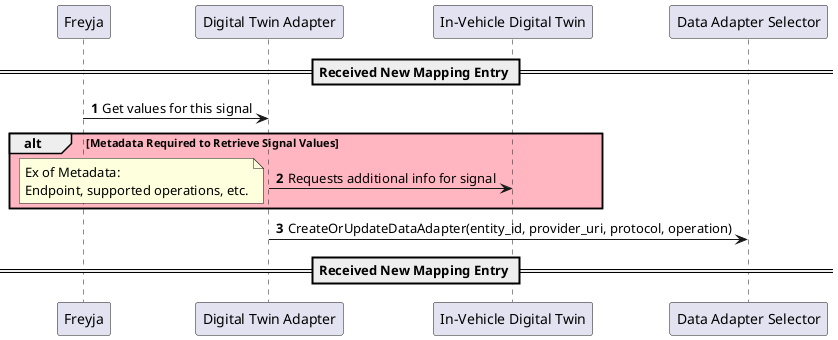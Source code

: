 @startuml
participant "Freyja"
participant "Digital Twin Adapter"
participant "In-Vehicle Digital Twin"
participant "Data Adapter Selector"




autonumber

== Received New Mapping Entry ==

"Freyja"->"Digital Twin Adapter": Get values for this signal

alt #LightPink Metadata Required to Retrieve Signal Values
    "Digital Twin Adapter"->"In-Vehicle Digital Twin": Requests additional info for signal
    note left
    Ex of Metadata:
    Endpoint, supported operations, etc.
    end note
end

"Digital Twin Adapter"->"Data Adapter Selector": CreateOrUpdateDataAdapter(entity_id, provider_uri, protocol, operation)

== Received New Mapping Entry ==
@enduml
